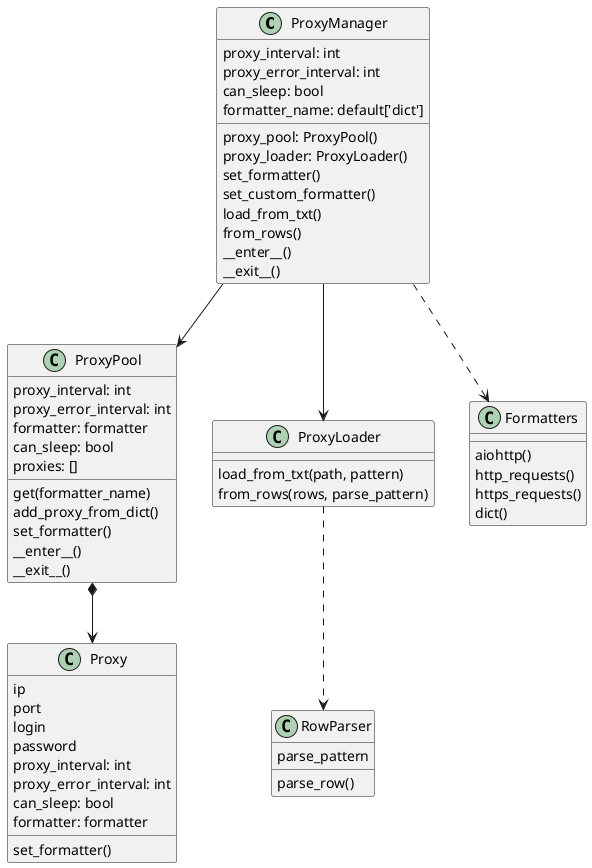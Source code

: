 @startuml
class ProxyManager{
      proxy_interval: int
      proxy_error_interval: int
      can_sleep: bool
      formatter_name: default['dict']
      proxy_pool: ProxyPool()
      proxy_loader: ProxyLoader()
      set_formatter()
      set_custom_formatter()
      load_from_txt()
      from_rows()
      __enter__()
      __exit__()
}
class ProxyPool{
    proxy_interval: int
    proxy_error_interval: int
    formatter: formatter
    can_sleep: bool
    proxies: []
    get(formatter_name)
    add_proxy_from_dict()
    set_formatter()
    __enter__()
    __exit__()
}

class ProxyLoader{
    load_from_txt(path, pattern)
    from_rows(rows, parse_pattern)
}

class RowParser{
    parse_pattern
    parse_row()
}
class Proxy{
    ip
    port
    login
    password
    proxy_interval: int
    proxy_error_interval: int
    can_sleep: bool
    formatter: formatter
    set_formatter()
}
class Formatters{
    aiohttp()
    http_requests()
    https_requests()
    dict()

}
ProxyPool *--> Proxy
ProxyManager --> ProxyPool
ProxyManager --> ProxyLoader
ProxyManager ..> Formatters
ProxyLoader ..> RowParser
@enduml